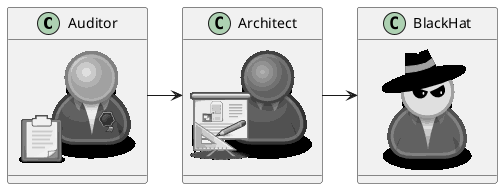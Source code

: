 {
  "sha1": "hwua9r95tu85xkhefhyfu0fabrnzj5z",
  "insertion": {
    "when": "2024-06-03T18:59:30.106Z",
    "url": "https://github.com/Crashedmind/PlantUML-opensecurityarchitecture-icons/blob/master/example.png",
    "user": "plantuml@gmail.com"
  }
}
@startuml
!include <osa/user/audit/audit>
!include <osa/user/green/architect/architect>
!include <osa/user/black/hat/hat-sprite>

Auditor : <$audit>
Architect : <$architect>
BlackHat : <$black_hat>

Auditor -> Architect
Architect -> BlackHat
@enduml
